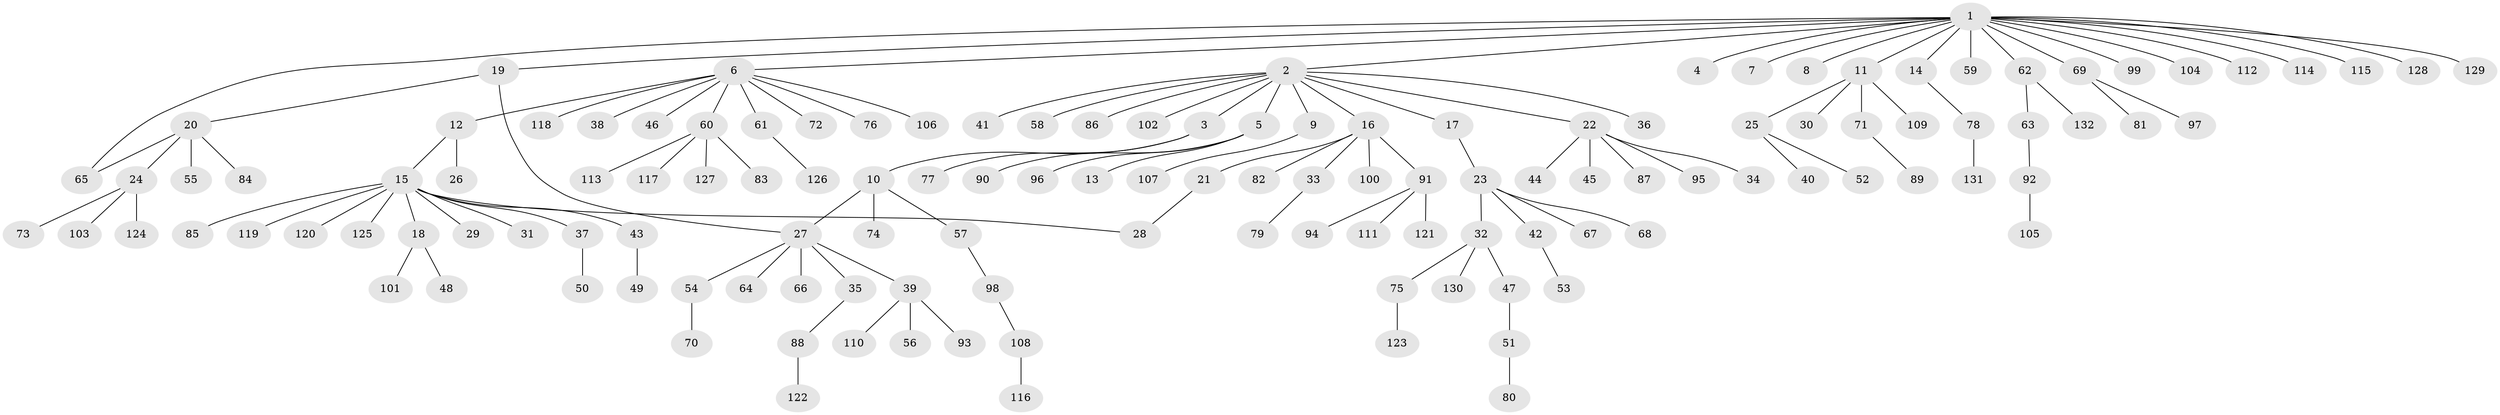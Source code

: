 // Generated by graph-tools (version 1.1) at 2025/11/02/27/25 16:11:09]
// undirected, 132 vertices, 134 edges
graph export_dot {
graph [start="1"]
  node [color=gray90,style=filled];
  1;
  2;
  3;
  4;
  5;
  6;
  7;
  8;
  9;
  10;
  11;
  12;
  13;
  14;
  15;
  16;
  17;
  18;
  19;
  20;
  21;
  22;
  23;
  24;
  25;
  26;
  27;
  28;
  29;
  30;
  31;
  32;
  33;
  34;
  35;
  36;
  37;
  38;
  39;
  40;
  41;
  42;
  43;
  44;
  45;
  46;
  47;
  48;
  49;
  50;
  51;
  52;
  53;
  54;
  55;
  56;
  57;
  58;
  59;
  60;
  61;
  62;
  63;
  64;
  65;
  66;
  67;
  68;
  69;
  70;
  71;
  72;
  73;
  74;
  75;
  76;
  77;
  78;
  79;
  80;
  81;
  82;
  83;
  84;
  85;
  86;
  87;
  88;
  89;
  90;
  91;
  92;
  93;
  94;
  95;
  96;
  97;
  98;
  99;
  100;
  101;
  102;
  103;
  104;
  105;
  106;
  107;
  108;
  109;
  110;
  111;
  112;
  113;
  114;
  115;
  116;
  117;
  118;
  119;
  120;
  121;
  122;
  123;
  124;
  125;
  126;
  127;
  128;
  129;
  130;
  131;
  132;
  1 -- 2;
  1 -- 4;
  1 -- 6;
  1 -- 7;
  1 -- 8;
  1 -- 11;
  1 -- 14;
  1 -- 19;
  1 -- 59;
  1 -- 62;
  1 -- 65;
  1 -- 69;
  1 -- 99;
  1 -- 104;
  1 -- 112;
  1 -- 114;
  1 -- 115;
  1 -- 128;
  1 -- 129;
  2 -- 3;
  2 -- 5;
  2 -- 9;
  2 -- 16;
  2 -- 17;
  2 -- 22;
  2 -- 36;
  2 -- 41;
  2 -- 58;
  2 -- 86;
  2 -- 102;
  3 -- 10;
  3 -- 77;
  5 -- 13;
  5 -- 90;
  5 -- 96;
  6 -- 12;
  6 -- 38;
  6 -- 46;
  6 -- 60;
  6 -- 61;
  6 -- 72;
  6 -- 76;
  6 -- 106;
  6 -- 118;
  9 -- 107;
  10 -- 27;
  10 -- 57;
  10 -- 74;
  11 -- 25;
  11 -- 30;
  11 -- 71;
  11 -- 109;
  12 -- 15;
  12 -- 26;
  14 -- 78;
  15 -- 18;
  15 -- 28;
  15 -- 29;
  15 -- 31;
  15 -- 37;
  15 -- 43;
  15 -- 85;
  15 -- 119;
  15 -- 120;
  15 -- 125;
  16 -- 21;
  16 -- 33;
  16 -- 82;
  16 -- 91;
  16 -- 100;
  17 -- 23;
  18 -- 48;
  18 -- 101;
  19 -- 20;
  19 -- 27;
  20 -- 24;
  20 -- 55;
  20 -- 65;
  20 -- 84;
  21 -- 28;
  22 -- 34;
  22 -- 44;
  22 -- 45;
  22 -- 87;
  22 -- 95;
  23 -- 32;
  23 -- 42;
  23 -- 67;
  23 -- 68;
  24 -- 73;
  24 -- 103;
  24 -- 124;
  25 -- 40;
  25 -- 52;
  27 -- 35;
  27 -- 39;
  27 -- 54;
  27 -- 64;
  27 -- 66;
  32 -- 47;
  32 -- 75;
  32 -- 130;
  33 -- 79;
  35 -- 88;
  37 -- 50;
  39 -- 56;
  39 -- 93;
  39 -- 110;
  42 -- 53;
  43 -- 49;
  47 -- 51;
  51 -- 80;
  54 -- 70;
  57 -- 98;
  60 -- 83;
  60 -- 113;
  60 -- 117;
  60 -- 127;
  61 -- 126;
  62 -- 63;
  62 -- 132;
  63 -- 92;
  69 -- 81;
  69 -- 97;
  71 -- 89;
  75 -- 123;
  78 -- 131;
  88 -- 122;
  91 -- 94;
  91 -- 111;
  91 -- 121;
  92 -- 105;
  98 -- 108;
  108 -- 116;
}
